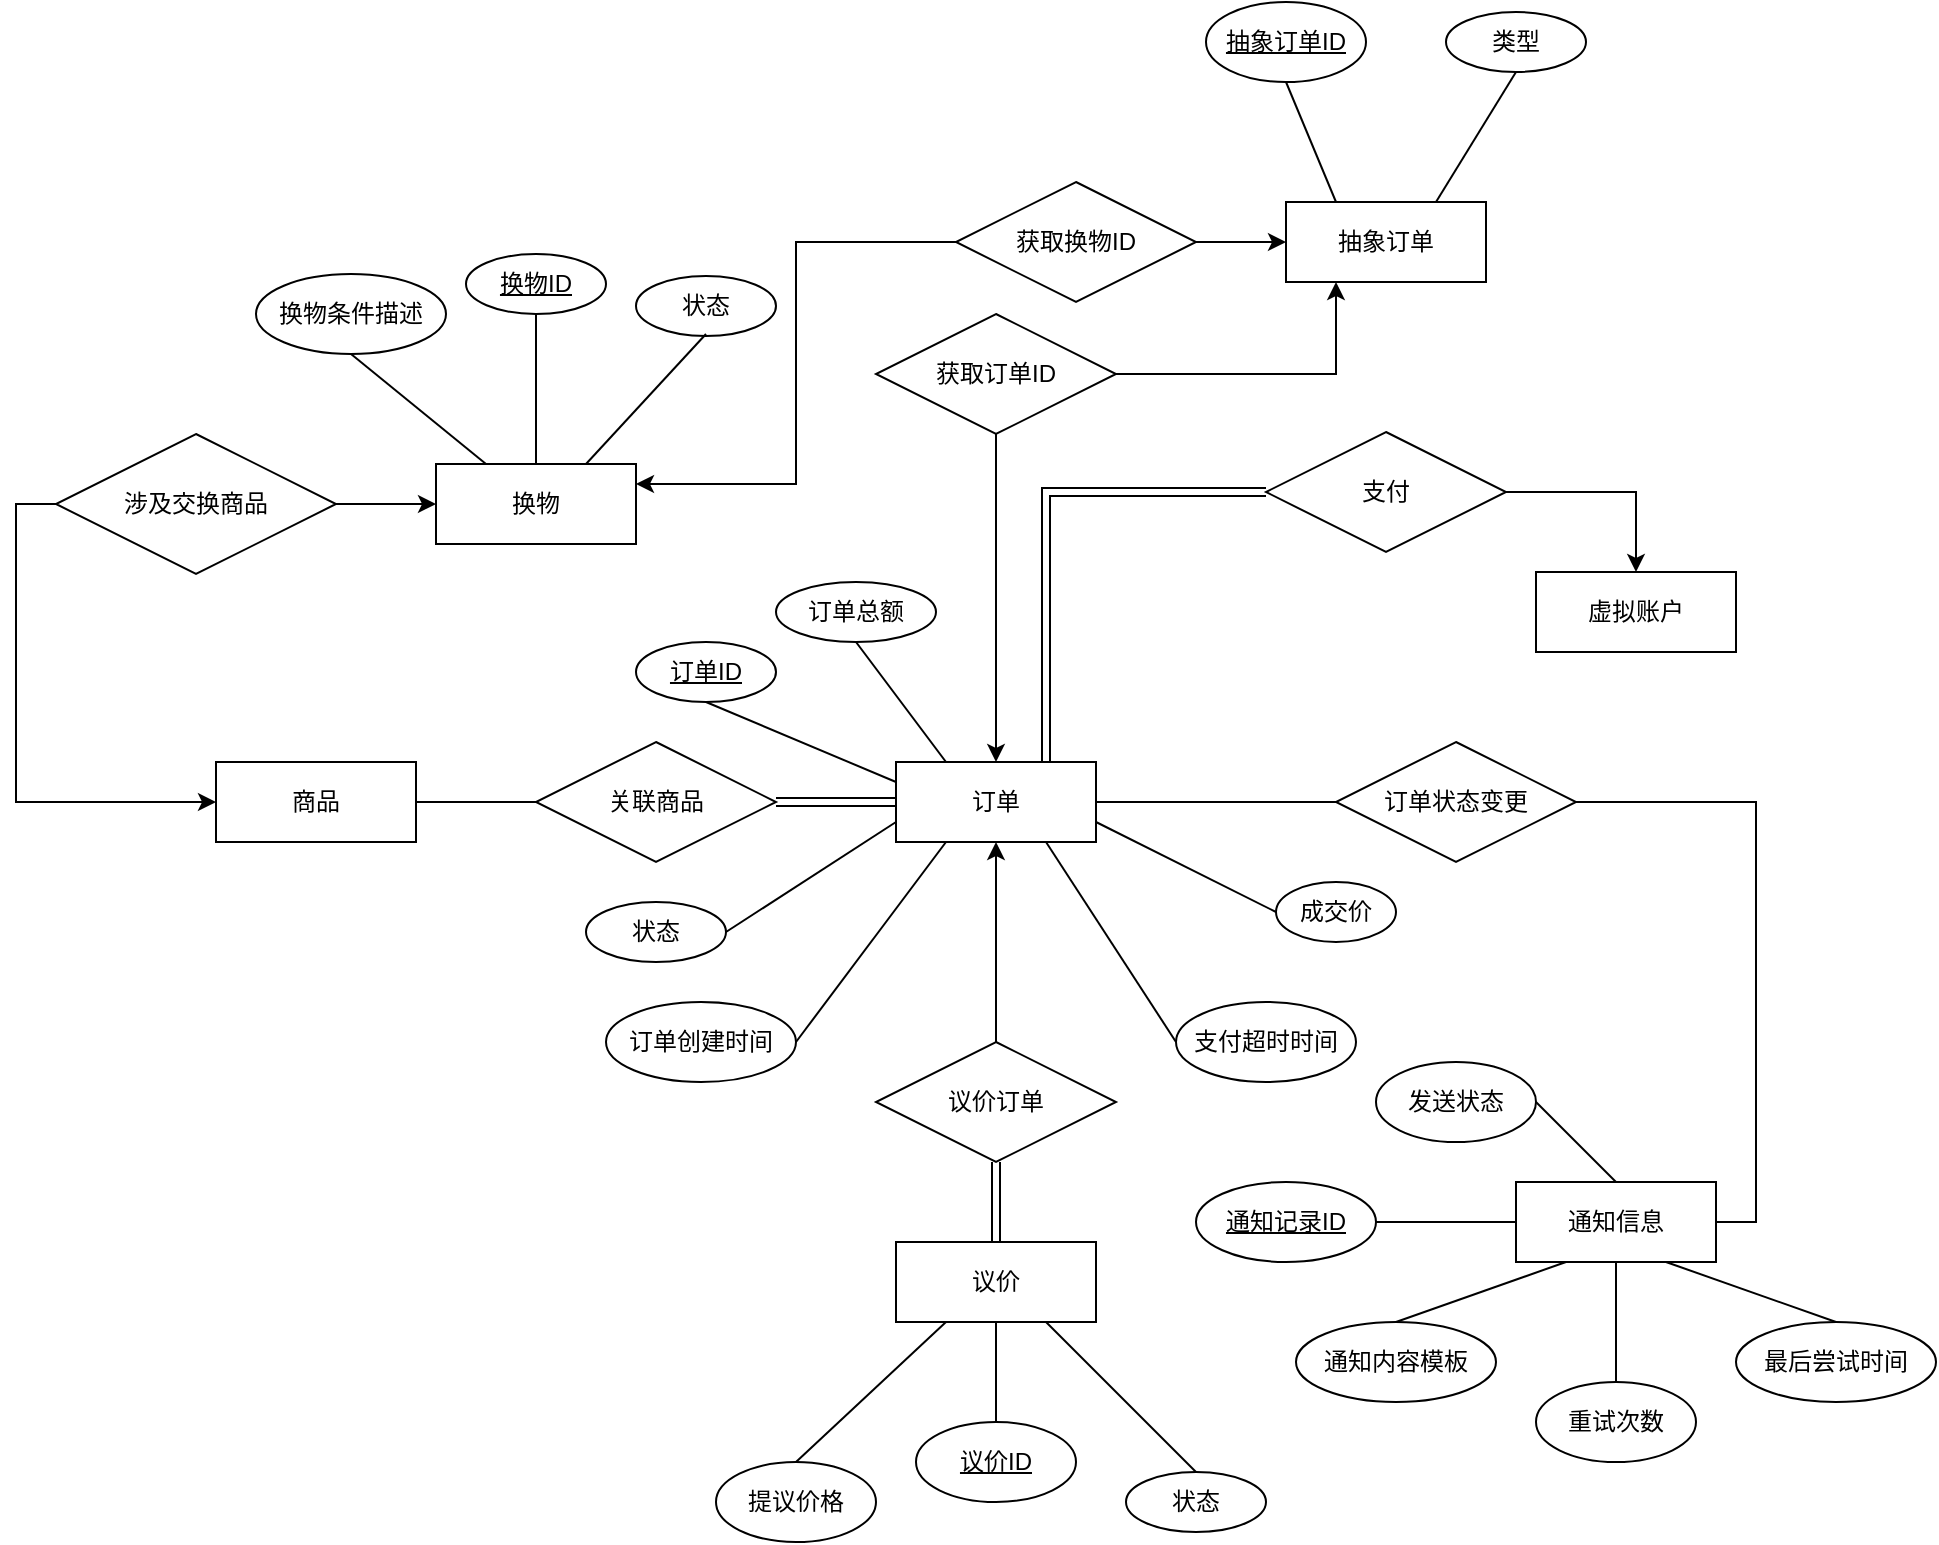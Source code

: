 <mxfile version="24.7.17">
  <diagram name="第 1 页" id="SZQc6Eh8MvbjrHK9DCnG">
    <mxGraphModel dx="1221" dy="717" grid="1" gridSize="10" guides="1" tooltips="1" connect="1" arrows="1" fold="1" page="1" pageScale="1" pageWidth="4681" pageHeight="3300" math="0" shadow="0">
      <root>
        <mxCell id="0" />
        <mxCell id="1" parent="0" />
        <mxCell id="TohRpoP14cO7ECIvDLAj-1" value="订单" style="whiteSpace=wrap;html=1;align=center;" parent="1" vertex="1">
          <mxGeometry x="730" y="410" width="100" height="40" as="geometry" />
        </mxCell>
        <mxCell id="TohRpoP14cO7ECIvDLAj-2" value="商品" style="whiteSpace=wrap;html=1;align=center;" parent="1" vertex="1">
          <mxGeometry x="390" y="410" width="100" height="40" as="geometry" />
        </mxCell>
        <mxCell id="TohRpoP14cO7ECIvDLAj-3" value="议价" style="whiteSpace=wrap;html=1;align=center;" parent="1" vertex="1">
          <mxGeometry x="730" y="650" width="100" height="40" as="geometry" />
        </mxCell>
        <mxCell id="TohRpoP14cO7ECIvDLAj-4" value="换物" style="whiteSpace=wrap;html=1;align=center;" parent="1" vertex="1">
          <mxGeometry x="500" y="261" width="100" height="40" as="geometry" />
        </mxCell>
        <mxCell id="TohRpoP14cO7ECIvDLAj-5" value="虚拟账户" style="whiteSpace=wrap;html=1;align=center;" parent="1" vertex="1">
          <mxGeometry x="1050" y="315" width="100" height="40" as="geometry" />
        </mxCell>
        <mxCell id="TohRpoP14cO7ECIvDLAj-6" value="通知信息" style="whiteSpace=wrap;html=1;align=center;" parent="1" vertex="1">
          <mxGeometry x="1040" y="620" width="100" height="40" as="geometry" />
        </mxCell>
        <mxCell id="TohRpoP14cO7ECIvDLAj-8" value="" style="edgeStyle=orthogonalEdgeStyle;rounded=0;orthogonalLoop=1;jettySize=auto;html=1;shape=link;" parent="1" source="TohRpoP14cO7ECIvDLAj-7" target="TohRpoP14cO7ECIvDLAj-1" edge="1">
          <mxGeometry relative="1" as="geometry" />
        </mxCell>
        <mxCell id="TohRpoP14cO7ECIvDLAj-9" value="" style="edgeStyle=orthogonalEdgeStyle;rounded=0;orthogonalLoop=1;jettySize=auto;html=1;endArrow=none;endFill=0;" parent="1" source="TohRpoP14cO7ECIvDLAj-7" target="TohRpoP14cO7ECIvDLAj-2" edge="1">
          <mxGeometry relative="1" as="geometry" />
        </mxCell>
        <mxCell id="TohRpoP14cO7ECIvDLAj-7" value="关联商品" style="shape=rhombus;perimeter=rhombusPerimeter;whiteSpace=wrap;html=1;align=center;" parent="1" vertex="1">
          <mxGeometry x="550" y="400" width="120" height="60" as="geometry" />
        </mxCell>
        <mxCell id="TohRpoP14cO7ECIvDLAj-11" value="" style="edgeStyle=orthogonalEdgeStyle;rounded=0;orthogonalLoop=1;jettySize=auto;html=1;endArrow=none;endFill=0;exitX=0;exitY=0.5;exitDx=0;exitDy=0;entryX=1;entryY=0.5;entryDx=0;entryDy=0;" parent="1" source="TohRpoP14cO7ECIvDLAj-10" target="TohRpoP14cO7ECIvDLAj-1" edge="1">
          <mxGeometry relative="1" as="geometry" />
        </mxCell>
        <mxCell id="TohRpoP14cO7ECIvDLAj-12" value="" style="edgeStyle=orthogonalEdgeStyle;rounded=0;orthogonalLoop=1;jettySize=auto;html=1;endArrow=none;endFill=0;exitX=1;exitY=0.5;exitDx=0;exitDy=0;entryX=1;entryY=0.5;entryDx=0;entryDy=0;" parent="1" source="TohRpoP14cO7ECIvDLAj-10" target="TohRpoP14cO7ECIvDLAj-6" edge="1">
          <mxGeometry relative="1" as="geometry" />
        </mxCell>
        <mxCell id="TohRpoP14cO7ECIvDLAj-10" value="订单状态变更" style="shape=rhombus;perimeter=rhombusPerimeter;whiteSpace=wrap;html=1;align=center;" parent="1" vertex="1">
          <mxGeometry x="950" y="400" width="120" height="60" as="geometry" />
        </mxCell>
        <mxCell id="TohRpoP14cO7ECIvDLAj-14" value="" style="edgeStyle=orthogonalEdgeStyle;rounded=0;orthogonalLoop=1;jettySize=auto;html=1;exitX=1;exitY=0.5;exitDx=0;exitDy=0;" parent="1" source="TohRpoP14cO7ECIvDLAj-13" target="TohRpoP14cO7ECIvDLAj-5" edge="1">
          <mxGeometry relative="1" as="geometry" />
        </mxCell>
        <mxCell id="TohRpoP14cO7ECIvDLAj-16" value="" style="edgeStyle=orthogonalEdgeStyle;rounded=0;orthogonalLoop=1;jettySize=auto;html=1;entryX=0.75;entryY=0;entryDx=0;entryDy=0;exitX=0;exitY=0.5;exitDx=0;exitDy=0;shape=link;" parent="1" source="TohRpoP14cO7ECIvDLAj-13" target="TohRpoP14cO7ECIvDLAj-1" edge="1">
          <mxGeometry relative="1" as="geometry">
            <mxPoint x="780" y="350" as="targetPoint" />
          </mxGeometry>
        </mxCell>
        <mxCell id="TohRpoP14cO7ECIvDLAj-13" value="支付" style="shape=rhombus;perimeter=rhombusPerimeter;whiteSpace=wrap;html=1;align=center;" parent="1" vertex="1">
          <mxGeometry x="915" y="245" width="120" height="60" as="geometry" />
        </mxCell>
        <mxCell id="TohRpoP14cO7ECIvDLAj-18" value="" style="edgeStyle=orthogonalEdgeStyle;rounded=0;orthogonalLoop=1;jettySize=auto;html=1;exitX=0;exitY=0.5;exitDx=0;exitDy=0;entryX=0;entryY=0.5;entryDx=0;entryDy=0;" parent="1" source="TohRpoP14cO7ECIvDLAj-17" target="TohRpoP14cO7ECIvDLAj-2" edge="1">
          <mxGeometry relative="1" as="geometry">
            <mxPoint x="300" y="390" as="targetPoint" />
          </mxGeometry>
        </mxCell>
        <mxCell id="TohRpoP14cO7ECIvDLAj-19" value="" style="edgeStyle=orthogonalEdgeStyle;rounded=0;orthogonalLoop=1;jettySize=auto;html=1;exitX=1;exitY=0.5;exitDx=0;exitDy=0;" parent="1" source="TohRpoP14cO7ECIvDLAj-17" target="TohRpoP14cO7ECIvDLAj-4" edge="1">
          <mxGeometry relative="1" as="geometry" />
        </mxCell>
        <mxCell id="TohRpoP14cO7ECIvDLAj-17" value="涉及交换商品" style="shape=rhombus;perimeter=rhombusPerimeter;whiteSpace=wrap;html=1;align=center;" parent="1" vertex="1">
          <mxGeometry x="310" y="246" width="140" height="70" as="geometry" />
        </mxCell>
        <mxCell id="TohRpoP14cO7ECIvDLAj-21" value="" style="edgeStyle=orthogonalEdgeStyle;rounded=0;orthogonalLoop=1;jettySize=auto;html=1;shape=link;" parent="1" source="TohRpoP14cO7ECIvDLAj-20" target="TohRpoP14cO7ECIvDLAj-3" edge="1">
          <mxGeometry relative="1" as="geometry" />
        </mxCell>
        <mxCell id="TohRpoP14cO7ECIvDLAj-22" value="" style="edgeStyle=orthogonalEdgeStyle;rounded=0;orthogonalLoop=1;jettySize=auto;html=1;" parent="1" source="TohRpoP14cO7ECIvDLAj-20" target="TohRpoP14cO7ECIvDLAj-1" edge="1">
          <mxGeometry relative="1" as="geometry" />
        </mxCell>
        <mxCell id="TohRpoP14cO7ECIvDLAj-20" value="议价订单" style="shape=rhombus;perimeter=rhombusPerimeter;whiteSpace=wrap;html=1;align=center;" parent="1" vertex="1">
          <mxGeometry x="720" y="550" width="120" height="60" as="geometry" />
        </mxCell>
        <mxCell id="TTYjNtVWinrXDabp-wqT-1" value="换物ID" style="ellipse;whiteSpace=wrap;html=1;align=center;fontStyle=4;" parent="1" vertex="1">
          <mxGeometry x="515" y="156" width="70" height="30" as="geometry" />
        </mxCell>
        <mxCell id="TTYjNtVWinrXDabp-wqT-2" value="" style="endArrow=none;html=1;rounded=0;exitX=0.5;exitY=1;exitDx=0;exitDy=0;entryX=0.5;entryY=0;entryDx=0;entryDy=0;" parent="1" source="TTYjNtVWinrXDabp-wqT-1" target="TohRpoP14cO7ECIvDLAj-4" edge="1">
          <mxGeometry relative="1" as="geometry">
            <mxPoint x="410" y="426" as="sourcePoint" />
            <mxPoint x="570" y="426" as="targetPoint" />
          </mxGeometry>
        </mxCell>
        <mxCell id="TTYjNtVWinrXDabp-wqT-3" value="换物条件描述" style="ellipse;whiteSpace=wrap;html=1;align=center;" parent="1" vertex="1">
          <mxGeometry x="410" y="166" width="95" height="40" as="geometry" />
        </mxCell>
        <mxCell id="TTYjNtVWinrXDabp-wqT-4" value="" style="endArrow=none;html=1;rounded=0;exitX=0.5;exitY=1;exitDx=0;exitDy=0;entryX=0.25;entryY=0;entryDx=0;entryDy=0;" parent="1" source="TTYjNtVWinrXDabp-wqT-3" target="TohRpoP14cO7ECIvDLAj-4" edge="1">
          <mxGeometry relative="1" as="geometry">
            <mxPoint x="560" y="196" as="sourcePoint" />
            <mxPoint x="560" y="271" as="targetPoint" />
          </mxGeometry>
        </mxCell>
        <mxCell id="TTYjNtVWinrXDabp-wqT-5" value="状态" style="ellipse;whiteSpace=wrap;html=1;align=center;" parent="1" vertex="1">
          <mxGeometry x="600" y="167" width="70" height="30" as="geometry" />
        </mxCell>
        <mxCell id="TTYjNtVWinrXDabp-wqT-6" value="" style="endArrow=none;html=1;rounded=0;exitX=0.5;exitY=1;exitDx=0;exitDy=0;entryX=0.75;entryY=0;entryDx=0;entryDy=0;" parent="1" target="TohRpoP14cO7ECIvDLAj-4" edge="1">
          <mxGeometry relative="1" as="geometry">
            <mxPoint x="635" y="196" as="sourcePoint" />
            <mxPoint x="570" y="281" as="targetPoint" />
          </mxGeometry>
        </mxCell>
        <mxCell id="TTYjNtVWinrXDabp-wqT-7" value="订单ID" style="ellipse;whiteSpace=wrap;html=1;align=center;fontStyle=4;" parent="1" vertex="1">
          <mxGeometry x="600" y="350" width="70" height="30" as="geometry" />
        </mxCell>
        <mxCell id="TTYjNtVWinrXDabp-wqT-8" value="" style="endArrow=none;html=1;rounded=0;exitX=0.5;exitY=1;exitDx=0;exitDy=0;entryX=0;entryY=0.25;entryDx=0;entryDy=0;" parent="1" source="TTYjNtVWinrXDabp-wqT-7" target="TohRpoP14cO7ECIvDLAj-1" edge="1">
          <mxGeometry relative="1" as="geometry">
            <mxPoint x="653" y="360" as="sourcePoint" />
            <mxPoint x="720" y="415" as="targetPoint" />
          </mxGeometry>
        </mxCell>
        <mxCell id="TTYjNtVWinrXDabp-wqT-9" value="订单总额" style="ellipse;whiteSpace=wrap;html=1;align=center;" parent="1" vertex="1">
          <mxGeometry x="670" y="320" width="80" height="30" as="geometry" />
        </mxCell>
        <mxCell id="TTYjNtVWinrXDabp-wqT-10" value="" style="endArrow=none;html=1;rounded=0;exitX=0.5;exitY=1;exitDx=0;exitDy=0;entryX=0.25;entryY=0;entryDx=0;entryDy=0;" parent="1" source="TTYjNtVWinrXDabp-wqT-9" target="TohRpoP14cO7ECIvDLAj-1" edge="1">
          <mxGeometry relative="1" as="geometry">
            <mxPoint x="645" y="390" as="sourcePoint" />
            <mxPoint x="740" y="430" as="targetPoint" />
          </mxGeometry>
        </mxCell>
        <mxCell id="TTYjNtVWinrXDabp-wqT-11" value="状态" style="ellipse;whiteSpace=wrap;html=1;align=center;" parent="1" vertex="1">
          <mxGeometry x="575" y="480" width="70" height="30" as="geometry" />
        </mxCell>
        <mxCell id="TTYjNtVWinrXDabp-wqT-12" value="" style="endArrow=none;html=1;rounded=0;exitX=1;exitY=0.5;exitDx=0;exitDy=0;entryX=0;entryY=0.75;entryDx=0;entryDy=0;" parent="1" source="TTYjNtVWinrXDabp-wqT-11" target="TohRpoP14cO7ECIvDLAj-1" edge="1">
          <mxGeometry relative="1" as="geometry">
            <mxPoint x="655" y="400" as="sourcePoint" />
            <mxPoint x="750" y="440" as="targetPoint" />
          </mxGeometry>
        </mxCell>
        <mxCell id="TTYjNtVWinrXDabp-wqT-13" value="订单创建时间" style="ellipse;whiteSpace=wrap;html=1;align=center;" parent="1" vertex="1">
          <mxGeometry x="585" y="530" width="95" height="40" as="geometry" />
        </mxCell>
        <mxCell id="TTYjNtVWinrXDabp-wqT-14" value="" style="endArrow=none;html=1;rounded=0;exitX=1;exitY=0.5;exitDx=0;exitDy=0;entryX=0.25;entryY=1;entryDx=0;entryDy=0;" parent="1" source="TTYjNtVWinrXDabp-wqT-13" target="TohRpoP14cO7ECIvDLAj-1" edge="1">
          <mxGeometry relative="1" as="geometry">
            <mxPoint x="665" y="410" as="sourcePoint" />
            <mxPoint x="760" y="450" as="targetPoint" />
          </mxGeometry>
        </mxCell>
        <mxCell id="TTYjNtVWinrXDabp-wqT-15" value="支付超时时间" style="ellipse;whiteSpace=wrap;html=1;align=center;" parent="1" vertex="1">
          <mxGeometry x="870" y="530" width="90" height="40" as="geometry" />
        </mxCell>
        <mxCell id="TTYjNtVWinrXDabp-wqT-16" value="" style="endArrow=none;html=1;rounded=0;exitX=0.75;exitY=1;exitDx=0;exitDy=0;entryX=0;entryY=0.5;entryDx=0;entryDy=0;" parent="1" source="TohRpoP14cO7ECIvDLAj-1" target="TTYjNtVWinrXDabp-wqT-15" edge="1">
          <mxGeometry relative="1" as="geometry">
            <mxPoint x="675" y="420" as="sourcePoint" />
            <mxPoint x="770" y="460" as="targetPoint" />
          </mxGeometry>
        </mxCell>
        <mxCell id="TTYjNtVWinrXDabp-wqT-17" value="成交价" style="ellipse;whiteSpace=wrap;html=1;align=center;" parent="1" vertex="1">
          <mxGeometry x="920" y="470" width="60" height="30" as="geometry" />
        </mxCell>
        <mxCell id="TTYjNtVWinrXDabp-wqT-18" value="" style="endArrow=none;html=1;rounded=0;exitX=1;exitY=0.75;exitDx=0;exitDy=0;entryX=0;entryY=0.5;entryDx=0;entryDy=0;" parent="1" source="TohRpoP14cO7ECIvDLAj-1" target="TTYjNtVWinrXDabp-wqT-17" edge="1">
          <mxGeometry relative="1" as="geometry">
            <mxPoint x="685" y="430" as="sourcePoint" />
            <mxPoint x="780" y="470" as="targetPoint" />
          </mxGeometry>
        </mxCell>
        <mxCell id="TTYjNtVWinrXDabp-wqT-19" value="议价ID" style="ellipse;whiteSpace=wrap;html=1;align=center;fontStyle=4;" parent="1" vertex="1">
          <mxGeometry x="740" y="740" width="80" height="40" as="geometry" />
        </mxCell>
        <mxCell id="TTYjNtVWinrXDabp-wqT-20" value="" style="endArrow=none;html=1;rounded=0;exitX=0.5;exitY=1;exitDx=0;exitDy=0;entryX=0.5;entryY=0;entryDx=0;entryDy=0;" parent="1" source="TohRpoP14cO7ECIvDLAj-3" target="TTYjNtVWinrXDabp-wqT-19" edge="1">
          <mxGeometry relative="1" as="geometry">
            <mxPoint x="695" y="680" as="sourcePoint" />
            <mxPoint x="790" y="720" as="targetPoint" />
          </mxGeometry>
        </mxCell>
        <mxCell id="TTYjNtVWinrXDabp-wqT-21" value="提议价格" style="ellipse;whiteSpace=wrap;html=1;align=center;" parent="1" vertex="1">
          <mxGeometry x="640" y="760" width="80" height="40" as="geometry" />
        </mxCell>
        <mxCell id="TTYjNtVWinrXDabp-wqT-22" value="" style="endArrow=none;html=1;rounded=0;exitX=0.25;exitY=1;exitDx=0;exitDy=0;entryX=0.5;entryY=0;entryDx=0;entryDy=0;" parent="1" source="TohRpoP14cO7ECIvDLAj-3" target="TTYjNtVWinrXDabp-wqT-21" edge="1">
          <mxGeometry relative="1" as="geometry">
            <mxPoint x="790" y="700" as="sourcePoint" />
            <mxPoint x="790" y="750" as="targetPoint" />
          </mxGeometry>
        </mxCell>
        <mxCell id="TTYjNtVWinrXDabp-wqT-23" value="状态" style="ellipse;whiteSpace=wrap;html=1;align=center;" parent="1" vertex="1">
          <mxGeometry x="845" y="765" width="70" height="30" as="geometry" />
        </mxCell>
        <mxCell id="TTYjNtVWinrXDabp-wqT-24" value="" style="endArrow=none;html=1;rounded=0;exitX=0.75;exitY=1;exitDx=0;exitDy=0;entryX=0.5;entryY=0;entryDx=0;entryDy=0;" parent="1" source="TohRpoP14cO7ECIvDLAj-3" target="TTYjNtVWinrXDabp-wqT-23" edge="1">
          <mxGeometry relative="1" as="geometry">
            <mxPoint x="800" y="710" as="sourcePoint" />
            <mxPoint x="800" y="760" as="targetPoint" />
          </mxGeometry>
        </mxCell>
        <mxCell id="TTYjNtVWinrXDabp-wqT-25" value="通知记录ID" style="ellipse;whiteSpace=wrap;html=1;align=center;fontStyle=4;" parent="1" vertex="1">
          <mxGeometry x="880" y="620" width="90" height="40" as="geometry" />
        </mxCell>
        <mxCell id="TTYjNtVWinrXDabp-wqT-26" value="" style="endArrow=none;html=1;rounded=0;exitX=1;exitY=0.5;exitDx=0;exitDy=0;entryX=0;entryY=0.5;entryDx=0;entryDy=0;" parent="1" source="TTYjNtVWinrXDabp-wqT-25" target="TohRpoP14cO7ECIvDLAj-6" edge="1">
          <mxGeometry relative="1" as="geometry">
            <mxPoint x="990" y="660" as="sourcePoint" />
            <mxPoint x="990" y="710" as="targetPoint" />
          </mxGeometry>
        </mxCell>
        <mxCell id="TTYjNtVWinrXDabp-wqT-27" value="通知内容模板" style="ellipse;whiteSpace=wrap;html=1;align=center;" parent="1" vertex="1">
          <mxGeometry x="930" y="690" width="100" height="40" as="geometry" />
        </mxCell>
        <mxCell id="TTYjNtVWinrXDabp-wqT-28" value="" style="endArrow=none;html=1;rounded=0;exitX=0.5;exitY=0;exitDx=0;exitDy=0;entryX=0.25;entryY=1;entryDx=0;entryDy=0;" parent="1" source="TTYjNtVWinrXDabp-wqT-27" target="TohRpoP14cO7ECIvDLAj-6" edge="1">
          <mxGeometry relative="1" as="geometry">
            <mxPoint x="980" y="650" as="sourcePoint" />
            <mxPoint x="1050" y="650" as="targetPoint" />
          </mxGeometry>
        </mxCell>
        <mxCell id="TTYjNtVWinrXDabp-wqT-29" value="发送状态" style="ellipse;whiteSpace=wrap;html=1;align=center;" parent="1" vertex="1">
          <mxGeometry x="970" y="560" width="80" height="40" as="geometry" />
        </mxCell>
        <mxCell id="TTYjNtVWinrXDabp-wqT-30" value="" style="endArrow=none;html=1;rounded=0;exitX=1;exitY=0.5;exitDx=0;exitDy=0;entryX=0.5;entryY=0;entryDx=0;entryDy=0;" parent="1" source="TTYjNtVWinrXDabp-wqT-29" target="TohRpoP14cO7ECIvDLAj-6" edge="1">
          <mxGeometry relative="1" as="geometry">
            <mxPoint x="990" y="660" as="sourcePoint" />
            <mxPoint x="1060" y="660" as="targetPoint" />
          </mxGeometry>
        </mxCell>
        <mxCell id="TTYjNtVWinrXDabp-wqT-31" value="重试次数" style="ellipse;whiteSpace=wrap;html=1;align=center;" parent="1" vertex="1">
          <mxGeometry x="1050" y="720" width="80" height="40" as="geometry" />
        </mxCell>
        <mxCell id="TTYjNtVWinrXDabp-wqT-32" value="" style="endArrow=none;html=1;rounded=0;exitX=0.5;exitY=0;exitDx=0;exitDy=0;entryX=0.5;entryY=1;entryDx=0;entryDy=0;" parent="1" source="TTYjNtVWinrXDabp-wqT-31" target="TohRpoP14cO7ECIvDLAj-6" edge="1">
          <mxGeometry relative="1" as="geometry">
            <mxPoint x="1000" y="670" as="sourcePoint" />
            <mxPoint x="1070" y="670" as="targetPoint" />
          </mxGeometry>
        </mxCell>
        <mxCell id="TTYjNtVWinrXDabp-wqT-33" value="最后尝试时间" style="ellipse;whiteSpace=wrap;html=1;align=center;" parent="1" vertex="1">
          <mxGeometry x="1150" y="690" width="100" height="40" as="geometry" />
        </mxCell>
        <mxCell id="TTYjNtVWinrXDabp-wqT-34" value="" style="endArrow=none;html=1;rounded=0;exitX=0.5;exitY=0;exitDx=0;exitDy=0;entryX=0.75;entryY=1;entryDx=0;entryDy=0;" parent="1" source="TTYjNtVWinrXDabp-wqT-33" target="TohRpoP14cO7ECIvDLAj-6" edge="1">
          <mxGeometry relative="1" as="geometry">
            <mxPoint x="1010" y="680" as="sourcePoint" />
            <mxPoint x="1080" y="680" as="targetPoint" />
          </mxGeometry>
        </mxCell>
        <mxCell id="KrtG_-6_W4uL551d5srG-1" value="抽象订单" style="whiteSpace=wrap;html=1;align=center;" vertex="1" parent="1">
          <mxGeometry x="925" y="130" width="100" height="40" as="geometry" />
        </mxCell>
        <mxCell id="KrtG_-6_W4uL551d5srG-2" value="抽象订单ID" style="ellipse;whiteSpace=wrap;html=1;align=center;fontStyle=4;" vertex="1" parent="1">
          <mxGeometry x="885" y="30" width="80" height="40" as="geometry" />
        </mxCell>
        <mxCell id="KrtG_-6_W4uL551d5srG-3" value="类型" style="ellipse;whiteSpace=wrap;html=1;align=center;" vertex="1" parent="1">
          <mxGeometry x="1005" y="35" width="70" height="30" as="geometry" />
        </mxCell>
        <mxCell id="KrtG_-6_W4uL551d5srG-4" value="" style="endArrow=none;html=1;rounded=0;exitX=0.5;exitY=1;exitDx=0;exitDy=0;entryX=0.25;entryY=0;entryDx=0;entryDy=0;" edge="1" parent="1" source="KrtG_-6_W4uL551d5srG-2" target="KrtG_-6_W4uL551d5srG-1">
          <mxGeometry relative="1" as="geometry">
            <mxPoint x="915" y="80" as="sourcePoint" />
            <mxPoint x="915" y="155" as="targetPoint" />
          </mxGeometry>
        </mxCell>
        <mxCell id="KrtG_-6_W4uL551d5srG-5" value="" style="endArrow=none;html=1;rounded=0;exitX=0.5;exitY=1;exitDx=0;exitDy=0;entryX=0.75;entryY=0;entryDx=0;entryDy=0;" edge="1" parent="1" source="KrtG_-6_W4uL551d5srG-3" target="KrtG_-6_W4uL551d5srG-1">
          <mxGeometry relative="1" as="geometry">
            <mxPoint x="1004" y="70" as="sourcePoint" />
            <mxPoint x="1004" y="145" as="targetPoint" />
          </mxGeometry>
        </mxCell>
        <mxCell id="KrtG_-6_W4uL551d5srG-7" value="" style="edgeStyle=orthogonalEdgeStyle;rounded=0;orthogonalLoop=1;jettySize=auto;html=1;" edge="1" parent="1" source="KrtG_-6_W4uL551d5srG-6" target="KrtG_-6_W4uL551d5srG-1">
          <mxGeometry relative="1" as="geometry" />
        </mxCell>
        <mxCell id="KrtG_-6_W4uL551d5srG-10" value="" style="edgeStyle=orthogonalEdgeStyle;rounded=0;orthogonalLoop=1;jettySize=auto;html=1;entryX=1;entryY=0.25;entryDx=0;entryDy=0;" edge="1" parent="1" source="KrtG_-6_W4uL551d5srG-6" target="TohRpoP14cO7ECIvDLAj-4">
          <mxGeometry relative="1" as="geometry" />
        </mxCell>
        <mxCell id="KrtG_-6_W4uL551d5srG-6" value="获取换物ID" style="shape=rhombus;perimeter=rhombusPerimeter;whiteSpace=wrap;html=1;align=center;" vertex="1" parent="1">
          <mxGeometry x="760" y="120" width="120" height="60" as="geometry" />
        </mxCell>
        <mxCell id="KrtG_-6_W4uL551d5srG-12" value="" style="edgeStyle=orthogonalEdgeStyle;rounded=0;orthogonalLoop=1;jettySize=auto;html=1;entryX=0.25;entryY=1;entryDx=0;entryDy=0;" edge="1" parent="1" source="KrtG_-6_W4uL551d5srG-11" target="KrtG_-6_W4uL551d5srG-1">
          <mxGeometry relative="1" as="geometry" />
        </mxCell>
        <mxCell id="KrtG_-6_W4uL551d5srG-13" value="" style="edgeStyle=orthogonalEdgeStyle;rounded=0;orthogonalLoop=1;jettySize=auto;html=1;entryX=0.5;entryY=0;entryDx=0;entryDy=0;" edge="1" parent="1" source="KrtG_-6_W4uL551d5srG-11" target="TohRpoP14cO7ECIvDLAj-1">
          <mxGeometry relative="1" as="geometry" />
        </mxCell>
        <mxCell id="KrtG_-6_W4uL551d5srG-11" value="获取订单ID" style="shape=rhombus;perimeter=rhombusPerimeter;whiteSpace=wrap;html=1;align=center;" vertex="1" parent="1">
          <mxGeometry x="720" y="186" width="120" height="60" as="geometry" />
        </mxCell>
      </root>
    </mxGraphModel>
  </diagram>
</mxfile>
